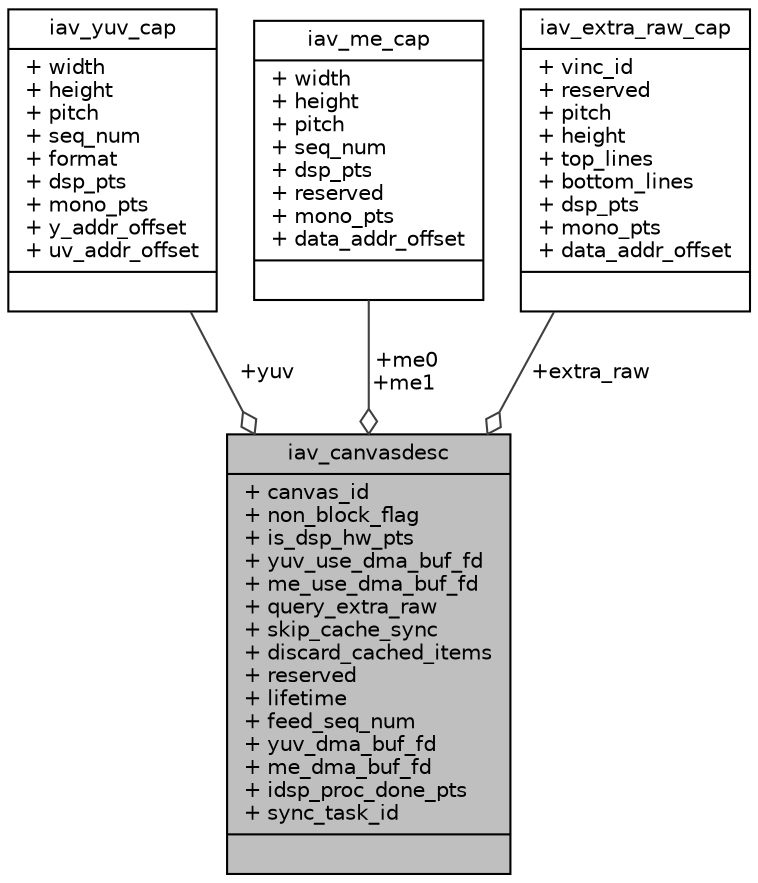 digraph "iav_canvasdesc"
{
 // INTERACTIVE_SVG=YES
 // LATEX_PDF_SIZE
  bgcolor="transparent";
  edge [fontname="Helvetica",fontsize="10",labelfontname="Helvetica",labelfontsize="10"];
  node [fontname="Helvetica",fontsize="10",shape=record];
  Node1 [label="{iav_canvasdesc\n|+ canvas_id\l+ non_block_flag\l+ is_dsp_hw_pts\l+ yuv_use_dma_buf_fd\l+ me_use_dma_buf_fd\l+ query_extra_raw\l+ skip_cache_sync\l+ discard_cached_items\l+ reserved\l+ lifetime\l+ feed_seq_num\l+ yuv_dma_buf_fd\l+ me_dma_buf_fd\l+ idsp_proc_done_pts\l+ sync_task_id\l|}",height=0.2,width=0.4,color="black", fillcolor="grey75", style="filled", fontcolor="black",tooltip=" "];
  Node2 -> Node1 [color="grey25",fontsize="10",style="solid",label=" +yuv" ,arrowhead="odiamond",fontname="Helvetica"];
  Node2 [label="{iav_yuv_cap\n|+ width\l+ height\l+ pitch\l+ seq_num\l+ format\l+ dsp_pts\l+ mono_pts\l+ y_addr_offset\l+ uv_addr_offset\l|}",height=0.2,width=0.4,color="black",URL="$dc/d6a/structiav__yuv__cap.html",tooltip=" "];
  Node3 -> Node1 [color="grey25",fontsize="10",style="solid",label=" +me0\n+me1" ,arrowhead="odiamond",fontname="Helvetica"];
  Node3 [label="{iav_me_cap\n|+ width\l+ height\l+ pitch\l+ seq_num\l+ dsp_pts\l+ reserved\l+ mono_pts\l+ data_addr_offset\l|}",height=0.2,width=0.4,color="black",URL="$dd/d42/structiav__me__cap.html",tooltip=" "];
  Node4 -> Node1 [color="grey25",fontsize="10",style="solid",label=" +extra_raw" ,arrowhead="odiamond",fontname="Helvetica"];
  Node4 [label="{iav_extra_raw_cap\n|+ vinc_id\l+ reserved\l+ pitch\l+ height\l+ top_lines\l+ bottom_lines\l+ dsp_pts\l+ mono_pts\l+ data_addr_offset\l|}",height=0.2,width=0.4,color="black",URL="$db/d36/structiav__extra__raw__cap.html",tooltip=" "];
}
